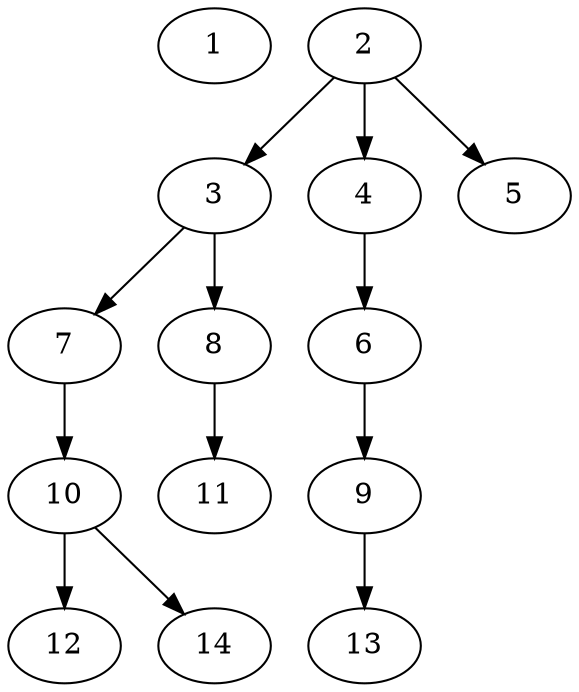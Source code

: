 // DAG (tier=1-easy, mode=compute, n=14, ccr=0.288, fat=0.443, density=0.214, regular=0.776, jump=0.055, mindata=262144, maxdata=2097152)
// DAG automatically generated by daggen at Sun Aug 24 16:33:32 2025
// /home/ermia/Project/Environments/daggen/bin/daggen --dot --ccr 0.288 --fat 0.443 --regular 0.776 --density 0.214 --jump 0.055 --mindata 262144 --maxdata 2097152 -n 14 
digraph G {
  1 [size="3800622813702782976", alpha="0.12", expect_size="1900311406851391488"]
  2 [size="98521225590194", alpha="0.07", expect_size="49260612795097"]
  2 -> 3 [size ="7286546235392"]
  2 -> 4 [size ="7286546235392"]
  2 -> 5 [size ="7286546235392"]
  3 [size="1099718335962021888", alpha="0.19", expect_size="549859167981010944"]
  3 -> 7 [size ="8523362598912"]
  3 -> 8 [size ="8523362598912"]
  4 [size="6291334480414196", alpha="0.10", expect_size="3145667240207098"]
  4 -> 6 [size ="14505790668800"]
  5 [size="44054234999086200", alpha="0.00", expect_size="22027117499543100"]
  6 [size="3016344290977644544", alpha="0.11", expect_size="1508172145488822272"]
  6 -> 9 [size ="16701055827968"]
  7 [size="121740744925904896", alpha="0.02", expect_size="60870372462952448"]
  7 -> 10 [size ="1965081755648"]
  8 [size="294876348416000000", alpha="0.19", expect_size="147438174208000000"]
  8 -> 11 [size ="3544186880000"]
  9 [size="30125046413193656", alpha="0.00", expect_size="15062523206596828"]
  9 -> 13 [size ="16207629516800"]
  10 [size="774641851108376", alpha="0.04", expect_size="387320925554188"]
  10 -> 12 [size ="22315047845888"]
  10 -> 14 [size ="22315047845888"]
  11 [size="1871268804266919", alpha="0.14", expect_size="935634402133459"]
  12 [size="1019906649843826688", alpha="0.04", expect_size="509953324921913344"]
  13 [size="10877835717058120", alpha="0.02", expect_size="5438917858529060"]
  14 [size="312075800386560", alpha="0.10", expect_size="156037900193280"]
}